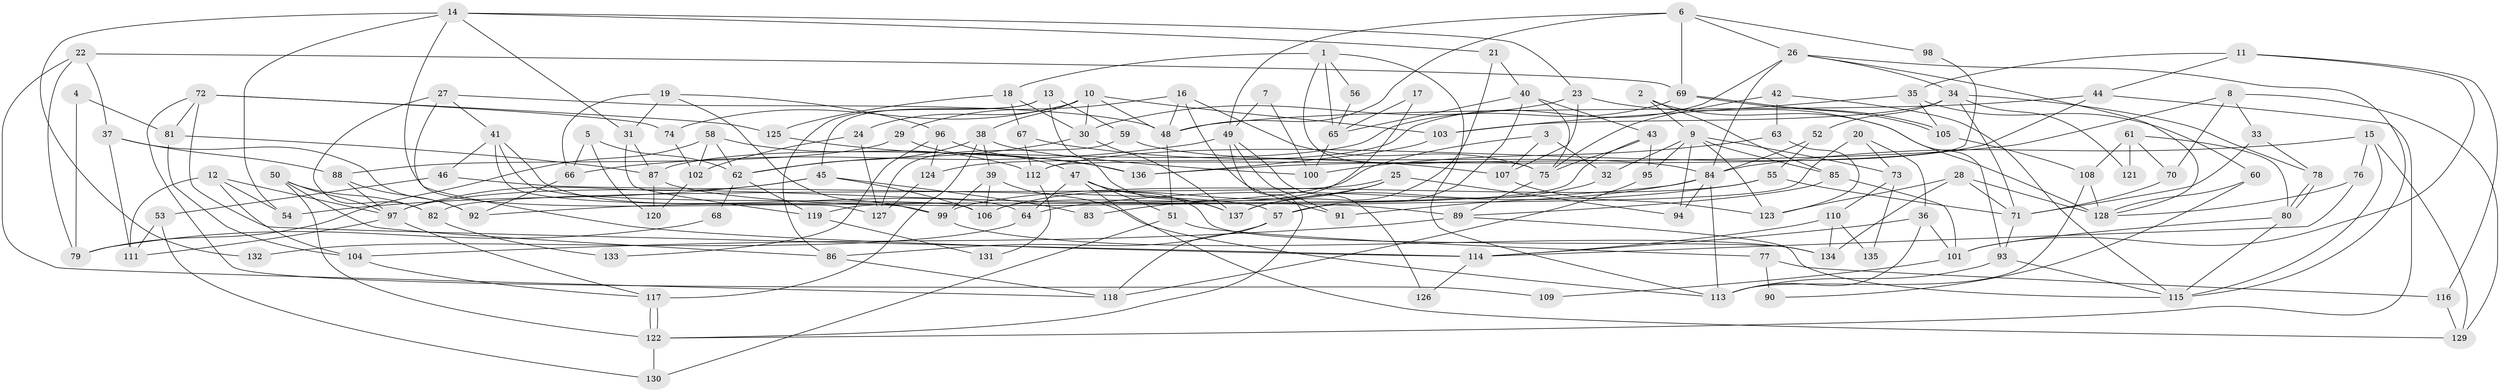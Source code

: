 // coarse degree distribution, {9: 0.05263157894736842, 3: 0.21052631578947367, 2: 0.09473684210526316, 4: 0.22105263157894736, 6: 0.11578947368421053, 7: 0.09473684210526316, 5: 0.14736842105263157, 10: 0.010526315789473684, 8: 0.05263157894736842}
// Generated by graph-tools (version 1.1) at 2025/24/03/03/25 07:24:03]
// undirected, 137 vertices, 274 edges
graph export_dot {
graph [start="1"]
  node [color=gray90,style=filled];
  1;
  2;
  3;
  4;
  5;
  6;
  7;
  8;
  9;
  10;
  11;
  12;
  13;
  14;
  15;
  16;
  17;
  18;
  19;
  20;
  21;
  22;
  23;
  24;
  25;
  26;
  27;
  28;
  29;
  30;
  31;
  32;
  33;
  34;
  35;
  36;
  37;
  38;
  39;
  40;
  41;
  42;
  43;
  44;
  45;
  46;
  47;
  48;
  49;
  50;
  51;
  52;
  53;
  54;
  55;
  56;
  57;
  58;
  59;
  60;
  61;
  62;
  63;
  64;
  65;
  66;
  67;
  68;
  69;
  70;
  71;
  72;
  73;
  74;
  75;
  76;
  77;
  78;
  79;
  80;
  81;
  82;
  83;
  84;
  85;
  86;
  87;
  88;
  89;
  90;
  91;
  92;
  93;
  94;
  95;
  96;
  97;
  98;
  99;
  100;
  101;
  102;
  103;
  104;
  105;
  106;
  107;
  108;
  109;
  110;
  111;
  112;
  113;
  114;
  115;
  116;
  117;
  118;
  119;
  120;
  121;
  122;
  123;
  124;
  125;
  126;
  127;
  128;
  129;
  130;
  131;
  132;
  133;
  134;
  135;
  136;
  137;
  1 -- 113;
  1 -- 65;
  1 -- 18;
  1 -- 56;
  1 -- 75;
  2 -- 9;
  2 -- 93;
  2 -- 85;
  3 -- 107;
  3 -- 97;
  3 -- 32;
  4 -- 79;
  4 -- 81;
  5 -- 120;
  5 -- 66;
  5 -- 62;
  6 -- 69;
  6 -- 49;
  6 -- 26;
  6 -- 48;
  6 -- 98;
  7 -- 100;
  7 -- 49;
  8 -- 33;
  8 -- 70;
  8 -- 129;
  8 -- 136;
  9 -- 73;
  9 -- 85;
  9 -- 32;
  9 -- 94;
  9 -- 95;
  9 -- 123;
  10 -- 38;
  10 -- 48;
  10 -- 24;
  10 -- 30;
  10 -- 74;
  10 -- 103;
  11 -- 44;
  11 -- 101;
  11 -- 35;
  11 -- 116;
  12 -- 54;
  12 -- 104;
  12 -- 97;
  12 -- 111;
  13 -- 137;
  13 -- 86;
  13 -- 45;
  13 -- 59;
  14 -- 31;
  14 -- 23;
  14 -- 21;
  14 -- 54;
  14 -- 127;
  14 -- 132;
  15 -- 129;
  15 -- 115;
  15 -- 76;
  15 -- 84;
  16 -- 75;
  16 -- 48;
  16 -- 29;
  16 -- 91;
  17 -- 65;
  17 -- 106;
  18 -- 125;
  18 -- 30;
  18 -- 67;
  19 -- 99;
  19 -- 31;
  19 -- 66;
  19 -- 96;
  20 -- 36;
  20 -- 57;
  20 -- 73;
  21 -- 137;
  21 -- 40;
  22 -- 37;
  22 -- 69;
  22 -- 79;
  22 -- 118;
  23 -- 128;
  23 -- 30;
  23 -- 107;
  24 -- 127;
  24 -- 102;
  25 -- 106;
  25 -- 94;
  25 -- 82;
  25 -- 83;
  26 -- 84;
  26 -- 34;
  26 -- 115;
  26 -- 124;
  26 -- 128;
  27 -- 41;
  27 -- 82;
  27 -- 48;
  27 -- 114;
  28 -- 71;
  28 -- 134;
  28 -- 123;
  28 -- 128;
  29 -- 88;
  29 -- 47;
  30 -- 62;
  30 -- 137;
  31 -- 119;
  31 -- 87;
  32 -- 137;
  33 -- 71;
  33 -- 78;
  34 -- 103;
  34 -- 52;
  34 -- 71;
  34 -- 78;
  34 -- 121;
  35 -- 103;
  35 -- 60;
  35 -- 105;
  36 -- 113;
  36 -- 114;
  36 -- 101;
  37 -- 88;
  37 -- 111;
  37 -- 92;
  38 -- 117;
  38 -- 62;
  38 -- 39;
  38 -- 100;
  39 -- 113;
  39 -- 99;
  39 -- 106;
  40 -- 57;
  40 -- 43;
  40 -- 65;
  40 -- 75;
  41 -- 106;
  41 -- 64;
  41 -- 46;
  41 -- 99;
  42 -- 75;
  42 -- 115;
  42 -- 63;
  43 -- 75;
  43 -- 95;
  43 -- 119;
  44 -- 48;
  44 -- 122;
  44 -- 112;
  45 -- 97;
  45 -- 54;
  45 -- 83;
  45 -- 106;
  46 -- 53;
  46 -- 57;
  47 -- 137;
  47 -- 51;
  47 -- 64;
  47 -- 129;
  47 -- 134;
  48 -- 51;
  49 -- 66;
  49 -- 91;
  49 -- 122;
  49 -- 126;
  50 -- 86;
  50 -- 122;
  50 -- 82;
  50 -- 97;
  51 -- 77;
  51 -- 130;
  52 -- 55;
  52 -- 84;
  53 -- 130;
  53 -- 111;
  55 -- 99;
  55 -- 71;
  55 -- 64;
  56 -- 65;
  57 -- 118;
  57 -- 86;
  58 -- 62;
  58 -- 112;
  58 -- 79;
  58 -- 102;
  59 -- 84;
  59 -- 127;
  60 -- 128;
  60 -- 90;
  61 -- 80;
  61 -- 108;
  61 -- 70;
  61 -- 121;
  62 -- 68;
  62 -- 119;
  63 -- 123;
  63 -- 100;
  64 -- 132;
  65 -- 100;
  66 -- 92;
  67 -- 107;
  67 -- 112;
  68 -- 79;
  69 -- 87;
  69 -- 105;
  69 -- 105;
  70 -- 71;
  71 -- 93;
  72 -- 114;
  72 -- 74;
  72 -- 81;
  72 -- 109;
  72 -- 125;
  73 -- 110;
  73 -- 135;
  74 -- 102;
  75 -- 89;
  76 -- 128;
  76 -- 114;
  77 -- 116;
  77 -- 90;
  78 -- 80;
  78 -- 80;
  80 -- 101;
  80 -- 115;
  81 -- 104;
  81 -- 87;
  82 -- 133;
  84 -- 91;
  84 -- 92;
  84 -- 94;
  84 -- 113;
  85 -- 89;
  85 -- 101;
  86 -- 118;
  87 -- 89;
  87 -- 120;
  88 -- 92;
  88 -- 97;
  89 -- 115;
  89 -- 104;
  93 -- 115;
  93 -- 113;
  95 -- 118;
  96 -- 124;
  96 -- 133;
  96 -- 136;
  97 -- 111;
  97 -- 117;
  98 -- 112;
  99 -- 134;
  101 -- 109;
  102 -- 120;
  103 -- 136;
  104 -- 117;
  105 -- 108;
  107 -- 123;
  108 -- 128;
  108 -- 113;
  110 -- 114;
  110 -- 134;
  110 -- 135;
  112 -- 131;
  114 -- 126;
  116 -- 129;
  117 -- 122;
  117 -- 122;
  119 -- 131;
  122 -- 130;
  124 -- 127;
  125 -- 136;
}
